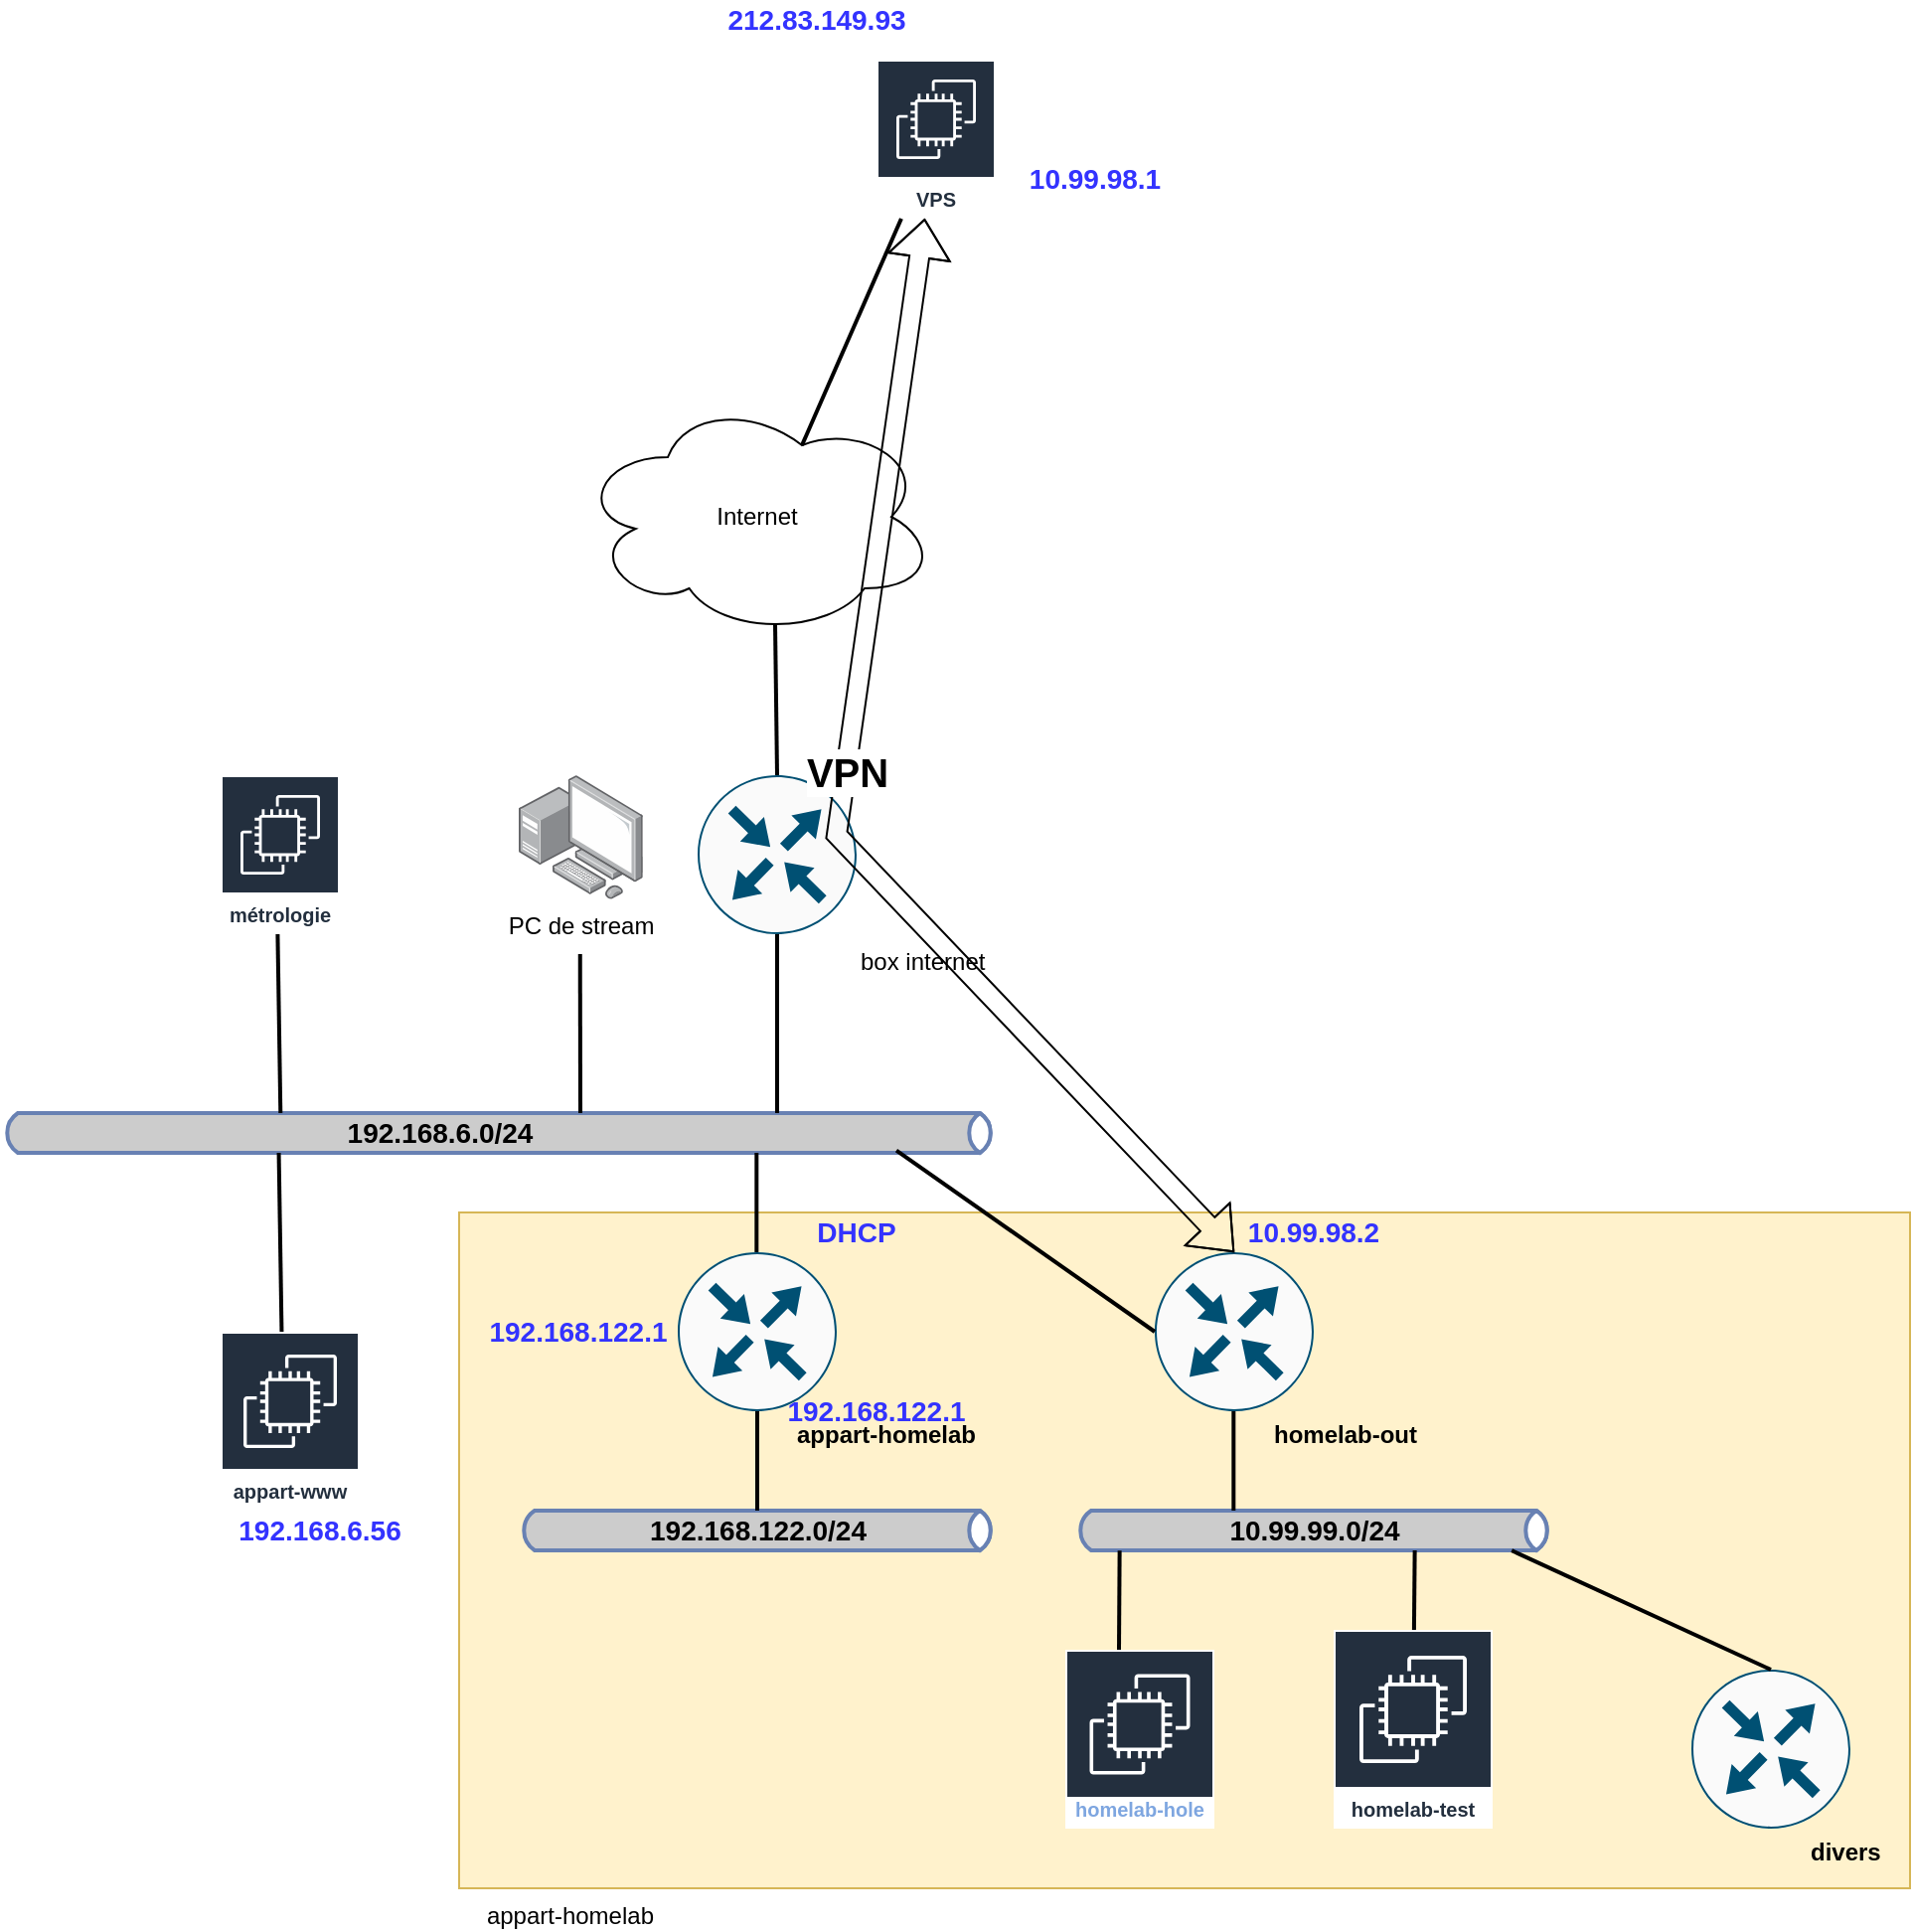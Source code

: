 <mxfile version="23.1.5" type="device">
  <diagram id="im5ni_XP8jdEuz4mJJm_" name="Page-2">
    <mxGraphModel dx="1111" dy="1735" grid="1" gridSize="10" guides="1" tooltips="1" connect="1" arrows="1" fold="1" page="1" pageScale="1" pageWidth="850" pageHeight="1100" math="0" shadow="0">
      <root>
        <mxCell id="0" />
        <mxCell id="1" parent="0" />
        <mxCell id="uqZX01C-1xiqiNaWJlz7-1" value="appart-homelab" style="rounded=0;whiteSpace=wrap;html=1;fillColor=#fff2cc;strokeColor=#d6b656;labelPosition=left;verticalLabelPosition=bottom;align=right;verticalAlign=top;spacingLeft=0;spacingRight=-100;" parent="1" vertex="1">
          <mxGeometry x="690" y="140" width="730" height="340" as="geometry" />
        </mxCell>
        <mxCell id="v6zkIXMlNYc9FZPJ1mbr-1" value="" style="html=1;fillColor=#CCCCCC;strokeColor=#6881B3;gradientColor=none;gradientDirection=north;strokeWidth=2;shape=mxgraph.networks.bus;gradientColor=none;gradientDirection=north;fontColor=#ffffff;perimeter=backbonePerimeter;backboneSize=20;" parent="1" vertex="1">
          <mxGeometry x="720" y="290" width="240" height="20" as="geometry" />
        </mxCell>
        <mxCell id="v6zkIXMlNYc9FZPJ1mbr-2" value="192.168.122.0/24" style="text;html=1;align=center;verticalAlign=middle;resizable=0;points=[];autosize=1;fontStyle=1;fontSize=14;rotation=0;" parent="1" vertex="1">
          <mxGeometry x="780" y="290" width="120" height="20" as="geometry" />
        </mxCell>
        <mxCell id="v6zkIXMlNYc9FZPJ1mbr-3" value="&lt;b&gt;&lt;font color=&quot;#3333ff&quot;&gt;192.168.122.1&lt;/font&gt;&lt;/b&gt;" style="text;html=1;strokeColor=none;fillColor=none;align=center;verticalAlign=middle;whiteSpace=wrap;rounded=0;fontSize=14;" parent="1" vertex="1">
          <mxGeometry x="730" y="190" width="40" height="20" as="geometry" />
        </mxCell>
        <mxCell id="v6zkIXMlNYc9FZPJ1mbr-4" value="appart-homelab" style="points=[[0.5,0,0],[1,0.5,0],[0.5,1,0],[0,0.5,0],[0.145,0.145,0],[0.856,0.145,0],[0.855,0.856,0],[0.145,0.855,0]];verticalLabelPosition=bottom;html=1;verticalAlign=top;aspect=fixed;align=left;pointerEvents=1;shape=mxgraph.cisco19.rect;prIcon=router;fillColor=#FAFAFA;strokeColor=#005073;fontStyle=1;labelPosition=right;spacing=0;spacingLeft=-20;spacingRight=0;" parent="1" vertex="1">
          <mxGeometry x="800" y="160" width="80" height="80" as="geometry" />
        </mxCell>
        <mxCell id="v6zkIXMlNYc9FZPJ1mbr-5" value="" style="endArrow=none;html=1;strokeWidth=2;entryX=0.5;entryY=1;entryDx=0;entryDy=0;entryPerimeter=0;" parent="1" target="v6zkIXMlNYc9FZPJ1mbr-4" edge="1">
          <mxGeometry x="150" y="150" width="50" height="50" as="geometry">
            <mxPoint x="840" y="290" as="sourcePoint" />
            <mxPoint x="958.06" y="322" as="targetPoint" />
          </mxGeometry>
        </mxCell>
        <mxCell id="v6zkIXMlNYc9FZPJ1mbr-7" value="" style="html=1;fillColor=#CCCCCC;strokeColor=#6881B3;gradientColor=none;gradientDirection=north;strokeWidth=2;shape=mxgraph.networks.bus;gradientColor=none;gradientDirection=north;fontColor=#ffffff;perimeter=backbonePerimeter;backboneSize=20;" parent="1" vertex="1">
          <mxGeometry x="460" y="90" width="500" height="20" as="geometry" />
        </mxCell>
        <mxCell id="v6zkIXMlNYc9FZPJ1mbr-8" value="" style="endArrow=none;html=1;strokeWidth=2;entryX=0.5;entryY=1;entryDx=0;entryDy=0;entryPerimeter=0;" parent="1" edge="1">
          <mxGeometry x="150" y="150" width="50" height="50" as="geometry">
            <mxPoint x="839.66" y="160" as="sourcePoint" />
            <mxPoint x="839.66" y="110" as="targetPoint" />
          </mxGeometry>
        </mxCell>
        <mxCell id="VuMq0nTN0hGr6Or15Cmb-1" value="192.168.6.0/24" style="text;html=1;align=center;verticalAlign=middle;resizable=0;points=[];autosize=1;fontStyle=1;fontSize=14;rotation=0;" parent="1" vertex="1">
          <mxGeometry x="620" y="85" width="120" height="30" as="geometry" />
        </mxCell>
        <mxCell id="DuHxiCf8SzaghBkaoGE--1" value="PC de stream" style="image;points=[];aspect=fixed;html=1;align=center;shadow=0;dashed=0;image=img/lib/allied_telesis/computer_and_terminals/Personal_Computer_with_Server.svg;" parent="1" vertex="1">
          <mxGeometry x="720" y="-80" width="62.4" height="62.4" as="geometry" />
        </mxCell>
        <mxCell id="DuHxiCf8SzaghBkaoGE--2" value="" style="endArrow=none;html=1;strokeWidth=2;entryX=0.5;entryY=1;entryDx=0;entryDy=0;entryPerimeter=0;" parent="1" edge="1">
          <mxGeometry x="150" y="150" width="50" height="50" as="geometry">
            <mxPoint x="751" y="90" as="sourcePoint" />
            <mxPoint x="750.86" y="10.0" as="targetPoint" />
          </mxGeometry>
        </mxCell>
        <mxCell id="rykg4QSuHcplaTv6Kas1-1" value="VPS" style="sketch=0;outlineConnect=0;fontColor=#232F3E;gradientColor=none;strokeColor=#ffffff;fillColor=#232F3E;dashed=0;verticalLabelPosition=middle;verticalAlign=bottom;align=center;html=1;whiteSpace=wrap;fontSize=10;fontStyle=1;spacing=3;shape=mxgraph.aws4.productIcon;prIcon=mxgraph.aws4.ec2;" parent="1" vertex="1">
          <mxGeometry x="900" y="-440" width="60" height="80" as="geometry" />
        </mxCell>
        <mxCell id="rykg4QSuHcplaTv6Kas1-2" value="homelab-out" style="points=[[0.5,0,0],[1,0.5,0],[0.5,1,0],[0,0.5,0],[0.145,0.145,0],[0.856,0.145,0],[0.855,0.856,0],[0.145,0.855,0]];verticalLabelPosition=bottom;html=1;verticalAlign=top;aspect=fixed;align=left;pointerEvents=1;shape=mxgraph.cisco19.rect;prIcon=router;fillColor=#FAFAFA;strokeColor=#005073;fontStyle=1;labelPosition=right;spacing=0;spacingLeft=-20;spacingRight=0;" parent="1" vertex="1">
          <mxGeometry x="1040" y="160" width="80" height="80" as="geometry" />
        </mxCell>
        <mxCell id="rykg4QSuHcplaTv6Kas1-3" value="" style="endArrow=none;html=1;strokeWidth=2;entryX=0;entryY=0.5;entryDx=0;entryDy=0;entryPerimeter=0;exitX=0.9;exitY=0.938;exitDx=0;exitDy=0;exitPerimeter=0;" parent="1" source="v6zkIXMlNYc9FZPJ1mbr-7" target="rykg4QSuHcplaTv6Kas1-2" edge="1">
          <mxGeometry x="150" y="150" width="50" height="50" as="geometry">
            <mxPoint x="849.66" y="170" as="sourcePoint" />
            <mxPoint x="849.66" y="120" as="targetPoint" />
          </mxGeometry>
        </mxCell>
        <mxCell id="YM9A6s_MZ-1xEhZMZw6A-1" value="Internet" style="ellipse;shape=cloud;whiteSpace=wrap;html=1;" parent="1" vertex="1">
          <mxGeometry x="750" y="-270" width="180" height="120" as="geometry" />
        </mxCell>
        <mxCell id="YM9A6s_MZ-1xEhZMZw6A-2" value="&lt;b&gt;&lt;font color=&quot;#3333ff&quot;&gt;192.168.122.1&lt;/font&gt;&lt;/b&gt;" style="text;html=1;strokeColor=none;fillColor=none;align=center;verticalAlign=middle;whiteSpace=wrap;rounded=0;fontSize=14;" parent="1" vertex="1">
          <mxGeometry x="880" y="230" width="40" height="20" as="geometry" />
        </mxCell>
        <mxCell id="YM9A6s_MZ-1xEhZMZw6A-3" value="box internet" style="points=[[0.5,0,0],[1,0.5,0],[0.5,1,0],[0,0.5,0],[0.145,0.145,0],[0.856,0.145,0],[0.855,0.856,0],[0.145,0.855,0]];verticalLabelPosition=bottom;html=1;verticalAlign=top;aspect=fixed;align=left;pointerEvents=1;shape=mxgraph.cisco19.rect;prIcon=router;fillColor=#FAFAFA;strokeColor=#005073;labelPosition=right;" parent="1" vertex="1">
          <mxGeometry x="810" y="-80" width="80" height="80" as="geometry" />
        </mxCell>
        <mxCell id="YM9A6s_MZ-1xEhZMZw6A-4" value="" style="endArrow=none;html=1;entryX=0.55;entryY=0.95;entryDx=0;entryDy=0;entryPerimeter=0;strokeWidth=2;exitX=0.5;exitY=0;exitDx=0;exitDy=0;exitPerimeter=0;" parent="1" source="YM9A6s_MZ-1xEhZMZw6A-3" target="YM9A6s_MZ-1xEhZMZw6A-1" edge="1">
          <mxGeometry x="410" y="-90" width="50" height="50" as="geometry">
            <mxPoint x="1060" y="460" as="sourcePoint" />
            <mxPoint x="1370" y="460" as="targetPoint" />
          </mxGeometry>
        </mxCell>
        <mxCell id="YM9A6s_MZ-1xEhZMZw6A-5" value="&lt;b&gt;&lt;font color=&quot;#3333ff&quot;&gt;DHCP&lt;/font&gt;&lt;/b&gt;" style="text;html=1;strokeColor=none;fillColor=none;align=center;verticalAlign=middle;whiteSpace=wrap;rounded=0;fontSize=14;" parent="1" vertex="1">
          <mxGeometry x="870" y="140" width="40" height="20" as="geometry" />
        </mxCell>
        <mxCell id="YM9A6s_MZ-1xEhZMZw6A-11" value="" style="endArrow=none;html=1;strokeWidth=2;entryX=0.5;entryY=1;entryDx=0;entryDy=0;entryPerimeter=0;" parent="1" edge="1">
          <mxGeometry x="150" y="150" width="50" height="50" as="geometry">
            <mxPoint x="850" y="90" as="sourcePoint" />
            <mxPoint x="850" y="7.105e-15" as="targetPoint" />
          </mxGeometry>
        </mxCell>
        <mxCell id="YM9A6s_MZ-1xEhZMZw6A-12" value="" style="html=1;fillColor=#CCCCCC;strokeColor=#6881B3;gradientColor=none;gradientDirection=north;strokeWidth=2;shape=mxgraph.networks.bus;gradientColor=none;gradientDirection=north;fontColor=#ffffff;perimeter=backbonePerimeter;backboneSize=20;" parent="1" vertex="1">
          <mxGeometry x="1000" y="290" width="240" height="20" as="geometry" />
        </mxCell>
        <mxCell id="YM9A6s_MZ-1xEhZMZw6A-13" value="10.99.99.0/24" style="text;html=1;align=center;verticalAlign=middle;resizable=0;points=[];autosize=1;fontStyle=1;fontSize=14;rotation=0;" parent="1" vertex="1">
          <mxGeometry x="1065" y="285" width="110" height="30" as="geometry" />
        </mxCell>
        <mxCell id="YM9A6s_MZ-1xEhZMZw6A-14" value="" style="endArrow=none;html=1;strokeWidth=2;entryX=0.5;entryY=1;entryDx=0;entryDy=0;entryPerimeter=0;" parent="1" edge="1">
          <mxGeometry x="150" y="150" width="50" height="50" as="geometry">
            <mxPoint x="1079.66" y="290" as="sourcePoint" />
            <mxPoint x="1079.66" y="240" as="targetPoint" />
          </mxGeometry>
        </mxCell>
        <mxCell id="YM9A6s_MZ-1xEhZMZw6A-15" value="" style="shape=flexArrow;endArrow=classic;startArrow=classic;html=1;rounded=0;exitX=0.5;exitY=0;exitDx=0;exitDy=0;exitPerimeter=0;" parent="1" source="rykg4QSuHcplaTv6Kas1-2" target="rykg4QSuHcplaTv6Kas1-1" edge="1">
          <mxGeometry width="100" height="100" relative="1" as="geometry">
            <mxPoint x="1010" y="10" as="sourcePoint" />
            <mxPoint x="1110" y="-90" as="targetPoint" />
            <Array as="points">
              <mxPoint x="880" y="-50" />
            </Array>
          </mxGeometry>
        </mxCell>
        <mxCell id="YM9A6s_MZ-1xEhZMZw6A-17" value="&lt;b&gt;&lt;font style=&quot;font-size: 20px;&quot;&gt;VPN&lt;/font&gt;&lt;/b&gt;" style="edgeLabel;html=1;align=center;verticalAlign=middle;resizable=0;points=[];" parent="YM9A6s_MZ-1xEhZMZw6A-15" vertex="1" connectable="0">
          <mxGeometry x="0.071" relative="1" as="geometry">
            <mxPoint as="offset" />
          </mxGeometry>
        </mxCell>
        <mxCell id="YM9A6s_MZ-1xEhZMZw6A-16" value="" style="endArrow=none;html=1;strokeWidth=2;exitX=0.625;exitY=0.2;exitDx=0;exitDy=0;exitPerimeter=0;" parent="1" source="YM9A6s_MZ-1xEhZMZw6A-1" target="rykg4QSuHcplaTv6Kas1-1" edge="1">
          <mxGeometry x="410" y="-90" width="50" height="50" as="geometry">
            <mxPoint x="880" y="-244" as="sourcePoint" />
            <mxPoint x="879" y="-320" as="targetPoint" />
          </mxGeometry>
        </mxCell>
        <mxCell id="YM9A6s_MZ-1xEhZMZw6A-18" value="&lt;font color=&quot;#7ea6e0&quot;&gt;homelab-hole&lt;/font&gt;" style="sketch=0;outlineConnect=0;fontColor=#232F3E;gradientColor=none;strokeColor=#ffffff;fillColor=#232F3E;dashed=0;verticalLabelPosition=middle;verticalAlign=bottom;align=center;html=1;whiteSpace=wrap;fontSize=10;fontStyle=1;spacing=3;shape=mxgraph.aws4.productIcon;prIcon=mxgraph.aws4.ec2;" parent="1" vertex="1">
          <mxGeometry x="995" y="360" width="75" height="90" as="geometry" />
        </mxCell>
        <mxCell id="YM9A6s_MZ-1xEhZMZw6A-20" value="homelab-test" style="sketch=0;outlineConnect=0;fontColor=#232F3E;gradientColor=none;strokeColor=#ffffff;fillColor=#232F3E;dashed=0;verticalLabelPosition=middle;verticalAlign=bottom;align=center;html=1;whiteSpace=wrap;fontSize=10;fontStyle=1;spacing=3;shape=mxgraph.aws4.productIcon;prIcon=mxgraph.aws4.ec2;" parent="1" vertex="1">
          <mxGeometry x="1130" y="350" width="80" height="100" as="geometry" />
        </mxCell>
        <mxCell id="YM9A6s_MZ-1xEhZMZw6A-21" value="divers" style="points=[[0.5,0,0],[1,0.5,0],[0.5,1,0],[0,0.5,0],[0.145,0.145,0],[0.856,0.145,0],[0.855,0.856,0],[0.145,0.855,0]];verticalLabelPosition=bottom;html=1;verticalAlign=top;aspect=fixed;align=left;pointerEvents=1;shape=mxgraph.cisco19.rect;prIcon=router;fillColor=#FAFAFA;strokeColor=#005073;fontStyle=1;labelPosition=right;spacing=0;spacingLeft=-20;spacingRight=0;" parent="1" vertex="1">
          <mxGeometry x="1310" y="370" width="80" height="80" as="geometry" />
        </mxCell>
        <mxCell id="YM9A6s_MZ-1xEhZMZw6A-22" value="" style="endArrow=none;html=1;strokeWidth=2;entryX=0.093;entryY=1.006;entryDx=0;entryDy=0;entryPerimeter=0;" parent="1" target="YM9A6s_MZ-1xEhZMZw6A-12" edge="1">
          <mxGeometry x="150" y="150" width="50" height="50" as="geometry">
            <mxPoint x="1022" y="360" as="sourcePoint" />
            <mxPoint x="1029.66" y="330" as="targetPoint" />
          </mxGeometry>
        </mxCell>
        <mxCell id="YM9A6s_MZ-1xEhZMZw6A-24" value="" style="endArrow=none;html=1;strokeWidth=2;entryX=0.962;entryY=0.833;entryDx=0;entryDy=0;entryPerimeter=0;" parent="1" source="YM9A6s_MZ-1xEhZMZw6A-20" target="YM9A6s_MZ-1xEhZMZw6A-13" edge="1">
          <mxGeometry x="150" y="150" width="50" height="50" as="geometry">
            <mxPoint x="1143" y="380" as="sourcePoint" />
            <mxPoint x="1133" y="325" as="targetPoint" />
          </mxGeometry>
        </mxCell>
        <mxCell id="YM9A6s_MZ-1xEhZMZw6A-25" value="" style="endArrow=none;html=1;strokeWidth=2;entryX=0.915;entryY=1.004;entryDx=0;entryDy=0;entryPerimeter=0;exitX=0.5;exitY=0;exitDx=0;exitDy=0;exitPerimeter=0;" parent="1" source="YM9A6s_MZ-1xEhZMZw6A-21" target="YM9A6s_MZ-1xEhZMZw6A-12" edge="1">
          <mxGeometry x="150" y="150" width="50" height="50" as="geometry">
            <mxPoint x="1226" y="380" as="sourcePoint" />
            <mxPoint x="1190" y="320" as="targetPoint" />
          </mxGeometry>
        </mxCell>
        <mxCell id="YM9A6s_MZ-1xEhZMZw6A-26" value="" style="endArrow=none;html=1;strokeWidth=2;entryX=0.5;entryY=1;entryDx=0;entryDy=0;entryPerimeter=0;" parent="1" edge="1">
          <mxGeometry x="150" y="150" width="50" height="50" as="geometry">
            <mxPoint x="600.14" y="90" as="sourcePoint" />
            <mxPoint x="598.7" as="targetPoint" />
          </mxGeometry>
        </mxCell>
        <mxCell id="YM9A6s_MZ-1xEhZMZw6A-28" value="métrologie" style="sketch=0;outlineConnect=0;fontColor=#232F3E;gradientColor=none;strokeColor=#ffffff;fillColor=#232F3E;dashed=0;verticalLabelPosition=middle;verticalAlign=bottom;align=center;html=1;whiteSpace=wrap;fontSize=10;fontStyle=1;spacing=3;shape=mxgraph.aws4.productIcon;prIcon=mxgraph.aws4.ec2;" parent="1" vertex="1">
          <mxGeometry x="570" y="-80" width="60" height="80" as="geometry" />
        </mxCell>
        <mxCell id="BpMfAu44wPzckkx4oZWF-1" value="appart-www" style="sketch=0;outlineConnect=0;fontColor=#232F3E;gradientColor=none;strokeColor=#ffffff;fillColor=#232F3E;dashed=0;verticalLabelPosition=middle;verticalAlign=bottom;align=center;html=1;whiteSpace=wrap;fontSize=10;fontStyle=1;spacing=3;shape=mxgraph.aws4.productIcon;prIcon=mxgraph.aws4.ec2;" parent="1" vertex="1">
          <mxGeometry x="570" y="200" width="70" height="90" as="geometry" />
        </mxCell>
        <mxCell id="BpMfAu44wPzckkx4oZWF-2" value="" style="endArrow=none;html=1;strokeWidth=2;entryX=0.5;entryY=1;entryDx=0;entryDy=0;entryPerimeter=0;" parent="1" edge="1">
          <mxGeometry x="150" y="150" width="50" height="50" as="geometry">
            <mxPoint x="600.72" y="200" as="sourcePoint" />
            <mxPoint x="599.28" y="110" as="targetPoint" />
          </mxGeometry>
        </mxCell>
        <mxCell id="BpMfAu44wPzckkx4oZWF-4" value="&lt;b&gt;&lt;font color=&quot;#3333ff&quot;&gt;192.168.6.56&lt;/font&gt;&lt;/b&gt;" style="text;html=1;strokeColor=none;fillColor=none;align=center;verticalAlign=middle;whiteSpace=wrap;rounded=0;fontSize=14;" parent="1" vertex="1">
          <mxGeometry x="600" y="290" width="40" height="20" as="geometry" />
        </mxCell>
        <mxCell id="WWQjLV9BewB8mBlBa78h-3" value="&lt;font color=&quot;#3333ff&quot;&gt;&lt;b&gt;212.83.149.93&lt;/b&gt;&lt;/font&gt;" style="text;html=1;strokeColor=none;fillColor=none;align=center;verticalAlign=middle;whiteSpace=wrap;rounded=0;fontSize=14;" parent="1" vertex="1">
          <mxGeometry x="850" y="-470" width="40" height="20" as="geometry" />
        </mxCell>
        <mxCell id="WWQjLV9BewB8mBlBa78h-4" value="&lt;font color=&quot;#3333ff&quot;&gt;&lt;b&gt;10.99.98.1&lt;/b&gt;&lt;/font&gt;" style="text;html=1;strokeColor=none;fillColor=none;align=center;verticalAlign=middle;whiteSpace=wrap;rounded=0;fontSize=14;" parent="1" vertex="1">
          <mxGeometry x="990" y="-390" width="40" height="20" as="geometry" />
        </mxCell>
        <mxCell id="WWQjLV9BewB8mBlBa78h-5" value="&lt;font color=&quot;#3333ff&quot;&gt;&lt;b&gt;10.99.98.2&lt;/b&gt;&lt;/font&gt;" style="text;html=1;strokeColor=none;fillColor=none;align=center;verticalAlign=middle;whiteSpace=wrap;rounded=0;fontSize=14;" parent="1" vertex="1">
          <mxGeometry x="1100" y="140" width="40" height="20" as="geometry" />
        </mxCell>
      </root>
    </mxGraphModel>
  </diagram>
</mxfile>
